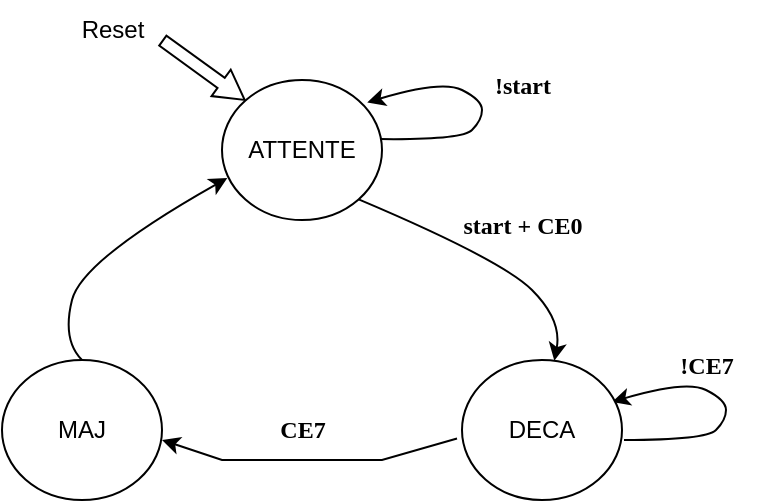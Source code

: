 <mxfile version="24.7.17">
  <diagram name="FSM Diagram" id="bUVcXhJFpJlZQA8am0oo">
    <mxGraphModel dx="513" dy="532" grid="1" gridSize="10" guides="1" tooltips="1" connect="1" arrows="1" fold="1" page="1" pageScale="1" pageWidth="827" pageHeight="1169" math="0" shadow="0">
      <root>
        <mxCell id="0" />
        <mxCell id="1" parent="0" />
        <mxCell id="CTmx_PDCPfpIGzzKoVod-10" value="" style="curved=1;endArrow=classic;html=1;rounded=0;exitX=0.99;exitY=0.422;exitDx=0;exitDy=0;exitPerimeter=0;entryX=0.908;entryY=0.16;entryDx=0;entryDy=0;entryPerimeter=0;" edge="1" parent="1">
          <mxGeometry width="50" height="50" relative="1" as="geometry">
            <mxPoint x="571" y="340" as="sourcePoint" />
            <mxPoint x="565" y="321" as="targetPoint" />
            <Array as="points">
              <mxPoint x="612" y="340" />
              <mxPoint x="622" y="330" />
              <mxPoint x="622" y="320" />
              <mxPoint x="602" y="310" />
            </Array>
          </mxGeometry>
        </mxCell>
        <mxCell id="CTmx_PDCPfpIGzzKoVod-1" value="MAJ" style="ellipse;whiteSpace=wrap;html=1;" vertex="1" parent="1">
          <mxGeometry x="260" y="300" width="80" height="70" as="geometry" />
        </mxCell>
        <mxCell id="CTmx_PDCPfpIGzzKoVod-2" value="DECA" style="ellipse;whiteSpace=wrap;html=1;" vertex="1" parent="1">
          <mxGeometry x="490" y="300" width="80" height="70" as="geometry" />
        </mxCell>
        <mxCell id="CTmx_PDCPfpIGzzKoVod-3" value="ATTENTE" style="ellipse;whiteSpace=wrap;html=1;" vertex="1" parent="1">
          <mxGeometry x="370" y="160" width="80" height="70" as="geometry" />
        </mxCell>
        <mxCell id="CTmx_PDCPfpIGzzKoVod-4" value="" style="shape=flexArrow;endArrow=classic;html=1;rounded=0;entryX=0;entryY=0;entryDx=0;entryDy=0;endWidth=9.183;endSize=4.502;width=6.154;" edge="1" parent="1" target="CTmx_PDCPfpIGzzKoVod-3">
          <mxGeometry width="50" height="50" relative="1" as="geometry">
            <mxPoint x="340" y="140" as="sourcePoint" />
            <mxPoint x="360" y="130" as="targetPoint" />
          </mxGeometry>
        </mxCell>
        <mxCell id="CTmx_PDCPfpIGzzKoVod-5" value="Reset" style="text;html=1;align=center;verticalAlign=middle;resizable=0;points=[];autosize=1;strokeColor=none;fillColor=none;" vertex="1" parent="1">
          <mxGeometry x="290" y="120" width="50" height="30" as="geometry" />
        </mxCell>
        <mxCell id="CTmx_PDCPfpIGzzKoVod-7" value="" style="curved=1;endArrow=classic;html=1;rounded=0;exitX=0.99;exitY=0.422;exitDx=0;exitDy=0;exitPerimeter=0;entryX=0.908;entryY=0.16;entryDx=0;entryDy=0;entryPerimeter=0;" edge="1" parent="1" source="CTmx_PDCPfpIGzzKoVod-3" target="CTmx_PDCPfpIGzzKoVod-3">
          <mxGeometry width="50" height="50" relative="1" as="geometry">
            <mxPoint x="510" y="200" as="sourcePoint" />
            <mxPoint x="560" y="150" as="targetPoint" />
            <Array as="points">
              <mxPoint x="490" y="190" />
              <mxPoint x="500" y="180" />
              <mxPoint x="500" y="170" />
              <mxPoint x="480" y="160" />
            </Array>
          </mxGeometry>
        </mxCell>
        <mxCell id="CTmx_PDCPfpIGzzKoVod-8" value="" style="curved=1;endArrow=classic;html=1;rounded=0;exitX=1;exitY=1;exitDx=0;exitDy=0;entryX=0.577;entryY=0.005;entryDx=0;entryDy=0;entryPerimeter=0;" edge="1" parent="1">
          <mxGeometry width="50" height="50" relative="1" as="geometry">
            <mxPoint x="438.336" y="219.703" as="sourcePoint" />
            <mxPoint x="536.16" y="300.35" as="targetPoint" />
            <Array as="points">
              <mxPoint x="510" y="250" />
              <mxPoint x="540" y="280" />
            </Array>
          </mxGeometry>
        </mxCell>
        <mxCell id="CTmx_PDCPfpIGzzKoVod-9" value="" style="endArrow=classic;html=1;rounded=0;exitX=-0.031;exitY=0.561;exitDx=0;exitDy=0;exitPerimeter=0;entryX=1;entryY=0.571;entryDx=0;entryDy=0;entryPerimeter=0;" edge="1" parent="1" source="CTmx_PDCPfpIGzzKoVod-2" target="CTmx_PDCPfpIGzzKoVod-1">
          <mxGeometry width="50" height="50" relative="1" as="geometry">
            <mxPoint x="410" y="370" as="sourcePoint" />
            <mxPoint x="460" y="320" as="targetPoint" />
            <Array as="points">
              <mxPoint x="450" y="350" />
              <mxPoint x="410" y="350" />
              <mxPoint x="370" y="350" />
            </Array>
          </mxGeometry>
        </mxCell>
        <mxCell id="CTmx_PDCPfpIGzzKoVod-11" value="" style="curved=1;endArrow=classic;html=1;rounded=0;entryX=0.033;entryY=0.7;entryDx=0;entryDy=0;entryPerimeter=0;" edge="1" parent="1" target="CTmx_PDCPfpIGzzKoVod-3">
          <mxGeometry width="50" height="50" relative="1" as="geometry">
            <mxPoint x="300" y="300" as="sourcePoint" />
            <mxPoint x="350" y="250" as="targetPoint" />
            <Array as="points">
              <mxPoint x="290" y="290" />
              <mxPoint x="300" y="250" />
            </Array>
          </mxGeometry>
        </mxCell>
        <mxCell id="CTmx_PDCPfpIGzzKoVod-12" value="&lt;font face=&quot;Times New Roman&quot;&gt;&lt;b&gt;!CE7&lt;/b&gt;&lt;/font&gt;" style="text;html=1;align=center;verticalAlign=middle;resizable=0;points=[];autosize=1;strokeColor=none;fillColor=none;" vertex="1" parent="1">
          <mxGeometry x="587" y="288" width="50" height="30" as="geometry" />
        </mxCell>
        <mxCell id="CTmx_PDCPfpIGzzKoVod-13" value="&lt;font face=&quot;Times New Roman&quot;&gt;&lt;b&gt;CE7&lt;/b&gt;&lt;/font&gt;" style="text;html=1;align=center;verticalAlign=middle;resizable=0;points=[];autosize=1;strokeColor=none;fillColor=none;" vertex="1" parent="1">
          <mxGeometry x="385" y="320" width="50" height="30" as="geometry" />
        </mxCell>
        <mxCell id="CTmx_PDCPfpIGzzKoVod-14" value="&lt;div&gt;&lt;font face=&quot;Times New Roman&quot;&gt;&lt;b&gt;!start&lt;/b&gt;&lt;/font&gt;&lt;/div&gt;" style="text;html=1;align=center;verticalAlign=middle;resizable=0;points=[];autosize=1;strokeColor=none;fillColor=none;" vertex="1" parent="1">
          <mxGeometry x="495" y="148" width="50" height="30" as="geometry" />
        </mxCell>
        <mxCell id="CTmx_PDCPfpIGzzKoVod-15" value="&lt;font face=&quot;Times New Roman&quot;&gt;&lt;b&gt;start + CE0&lt;/b&gt;&lt;/font&gt;" style="text;html=1;align=center;verticalAlign=middle;resizable=0;points=[];autosize=1;strokeColor=none;fillColor=none;" vertex="1" parent="1">
          <mxGeometry x="480" y="218" width="80" height="30" as="geometry" />
        </mxCell>
      </root>
    </mxGraphModel>
  </diagram>
</mxfile>
